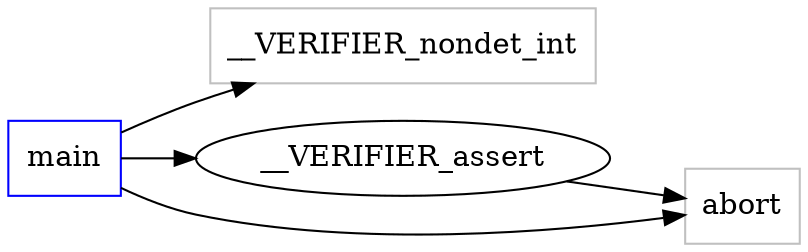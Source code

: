 digraph functioncalls {
rankdir=LR;

main [shape="box", color=blue];
__VERIFIER_nondet_int [label="__VERIFIER_nondet_int", shape="box", color=grey];
main -> __VERIFIER_nondet_int;
__VERIFIER_assert [label="__VERIFIER_assert", ];
main -> __VERIFIER_assert;
abort [label="abort", shape="box", color=grey];
main -> abort;
__VERIFIER_assert -> abort;
}
